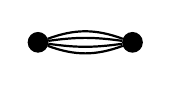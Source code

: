 \begin{tikzpicture}
  \node[circle,fill=black,inner sep=2.5pt,draw] (a) at (180:0.6cm) {};
  \node[circle,fill=black,inner sep=2.5pt,draw] (b) at (0:0.6cm) {};
  \draw[thick] (a) edge[bend left=20] (b);
  \draw[thick] (a) edge[bend left=8] (b);
  \draw[thick] (a) edge[bend right=8] (b);
  \draw[thick] (a) edge[bend right=20] (b);
\end{tikzpicture}
